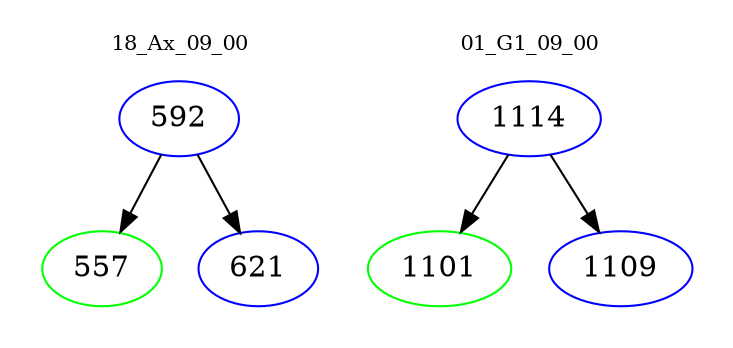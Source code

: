 digraph{
subgraph cluster_0 {
color = white
label = "18_Ax_09_00";
fontsize=10;
T0_592 [label="592", color="blue"]
T0_592 -> T0_557 [color="black"]
T0_557 [label="557", color="green"]
T0_592 -> T0_621 [color="black"]
T0_621 [label="621", color="blue"]
}
subgraph cluster_1 {
color = white
label = "01_G1_09_00";
fontsize=10;
T1_1114 [label="1114", color="blue"]
T1_1114 -> T1_1101 [color="black"]
T1_1101 [label="1101", color="green"]
T1_1114 -> T1_1109 [color="black"]
T1_1109 [label="1109", color="blue"]
}
}
